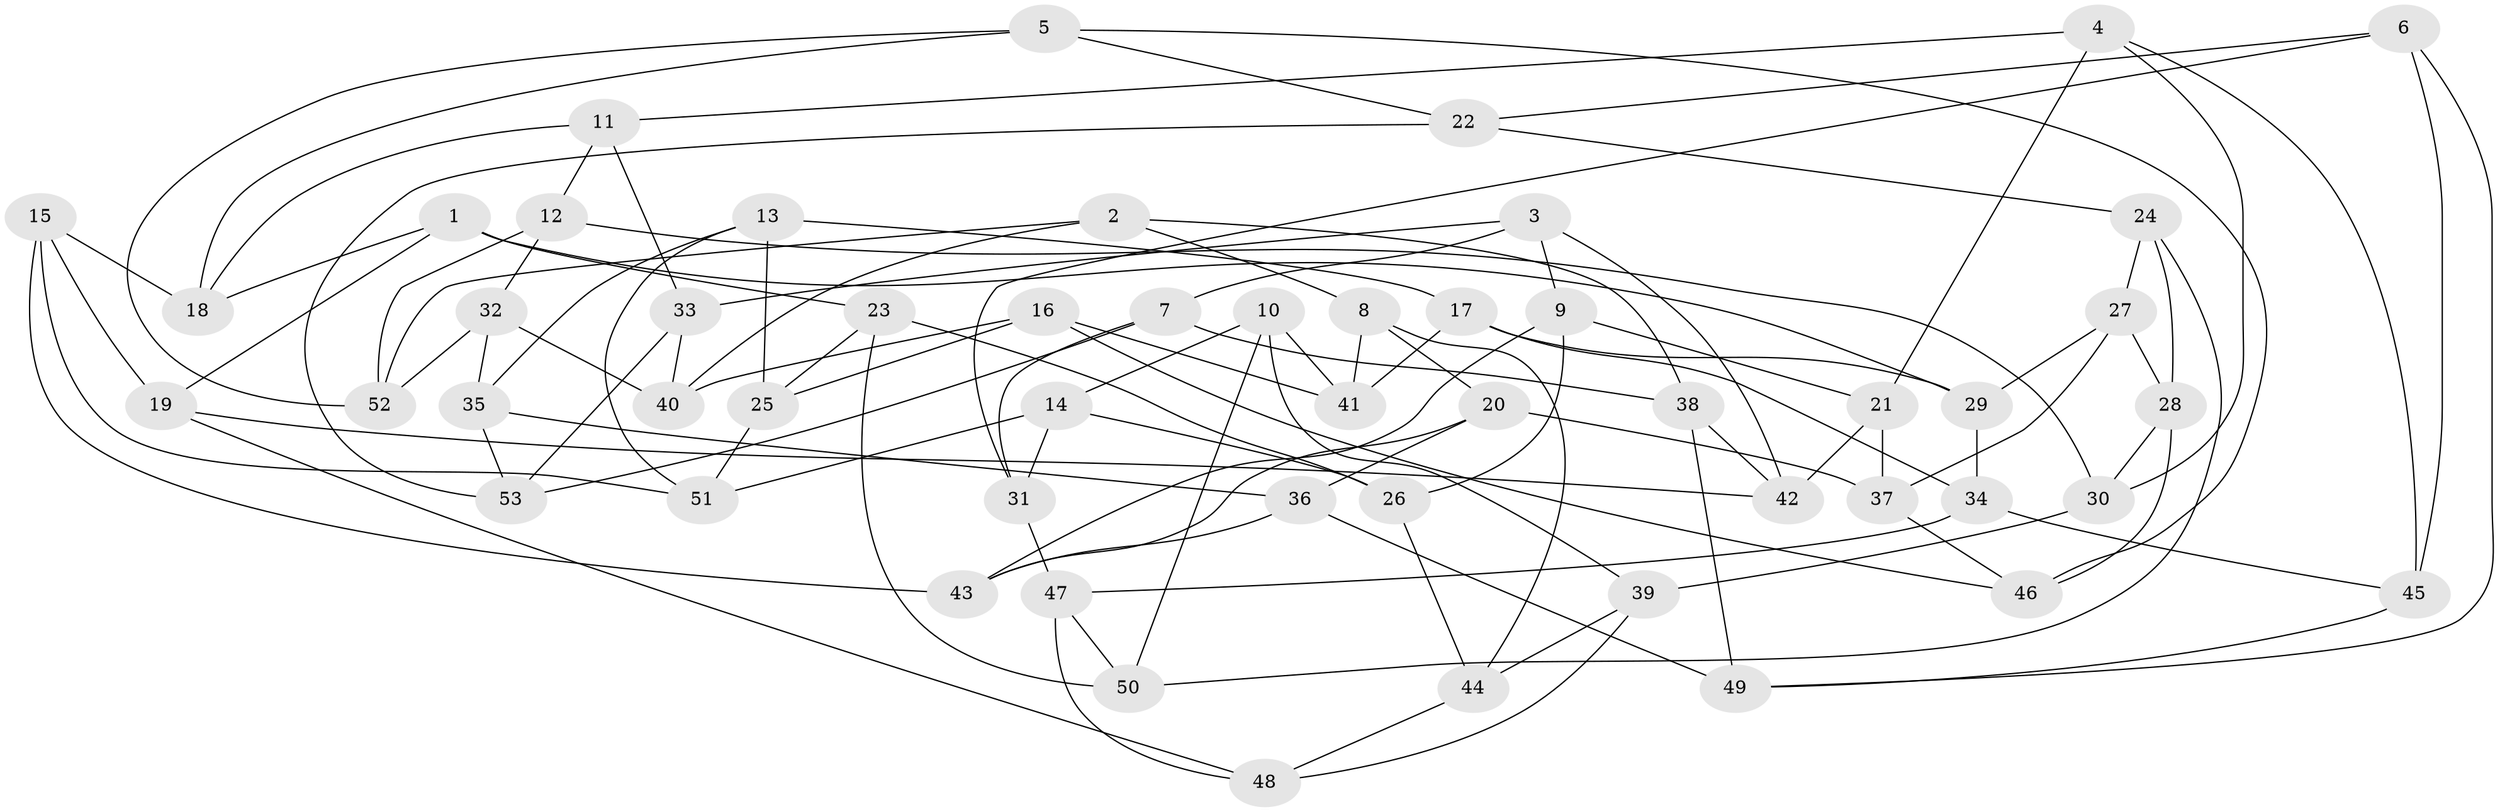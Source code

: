 // Generated by graph-tools (version 1.1) at 2025/56/03/09/25 04:56:23]
// undirected, 53 vertices, 106 edges
graph export_dot {
graph [start="1"]
  node [color=gray90,style=filled];
  1;
  2;
  3;
  4;
  5;
  6;
  7;
  8;
  9;
  10;
  11;
  12;
  13;
  14;
  15;
  16;
  17;
  18;
  19;
  20;
  21;
  22;
  23;
  24;
  25;
  26;
  27;
  28;
  29;
  30;
  31;
  32;
  33;
  34;
  35;
  36;
  37;
  38;
  39;
  40;
  41;
  42;
  43;
  44;
  45;
  46;
  47;
  48;
  49;
  50;
  51;
  52;
  53;
  1 -- 18;
  1 -- 29;
  1 -- 19;
  1 -- 23;
  2 -- 40;
  2 -- 52;
  2 -- 8;
  2 -- 38;
  3 -- 7;
  3 -- 33;
  3 -- 9;
  3 -- 42;
  4 -- 45;
  4 -- 30;
  4 -- 11;
  4 -- 21;
  5 -- 18;
  5 -- 22;
  5 -- 46;
  5 -- 52;
  6 -- 31;
  6 -- 49;
  6 -- 22;
  6 -- 45;
  7 -- 38;
  7 -- 53;
  7 -- 31;
  8 -- 41;
  8 -- 20;
  8 -- 44;
  9 -- 21;
  9 -- 26;
  9 -- 43;
  10 -- 14;
  10 -- 39;
  10 -- 41;
  10 -- 50;
  11 -- 18;
  11 -- 33;
  11 -- 12;
  12 -- 32;
  12 -- 30;
  12 -- 52;
  13 -- 17;
  13 -- 25;
  13 -- 51;
  13 -- 35;
  14 -- 26;
  14 -- 31;
  14 -- 51;
  15 -- 43;
  15 -- 19;
  15 -- 18;
  15 -- 51;
  16 -- 25;
  16 -- 40;
  16 -- 46;
  16 -- 41;
  17 -- 34;
  17 -- 29;
  17 -- 41;
  19 -- 42;
  19 -- 48;
  20 -- 43;
  20 -- 36;
  20 -- 37;
  21 -- 37;
  21 -- 42;
  22 -- 24;
  22 -- 53;
  23 -- 26;
  23 -- 50;
  23 -- 25;
  24 -- 27;
  24 -- 28;
  24 -- 50;
  25 -- 51;
  26 -- 44;
  27 -- 28;
  27 -- 29;
  27 -- 37;
  28 -- 30;
  28 -- 46;
  29 -- 34;
  30 -- 39;
  31 -- 47;
  32 -- 35;
  32 -- 52;
  32 -- 40;
  33 -- 40;
  33 -- 53;
  34 -- 47;
  34 -- 45;
  35 -- 36;
  35 -- 53;
  36 -- 43;
  36 -- 49;
  37 -- 46;
  38 -- 49;
  38 -- 42;
  39 -- 48;
  39 -- 44;
  44 -- 48;
  45 -- 49;
  47 -- 48;
  47 -- 50;
}
